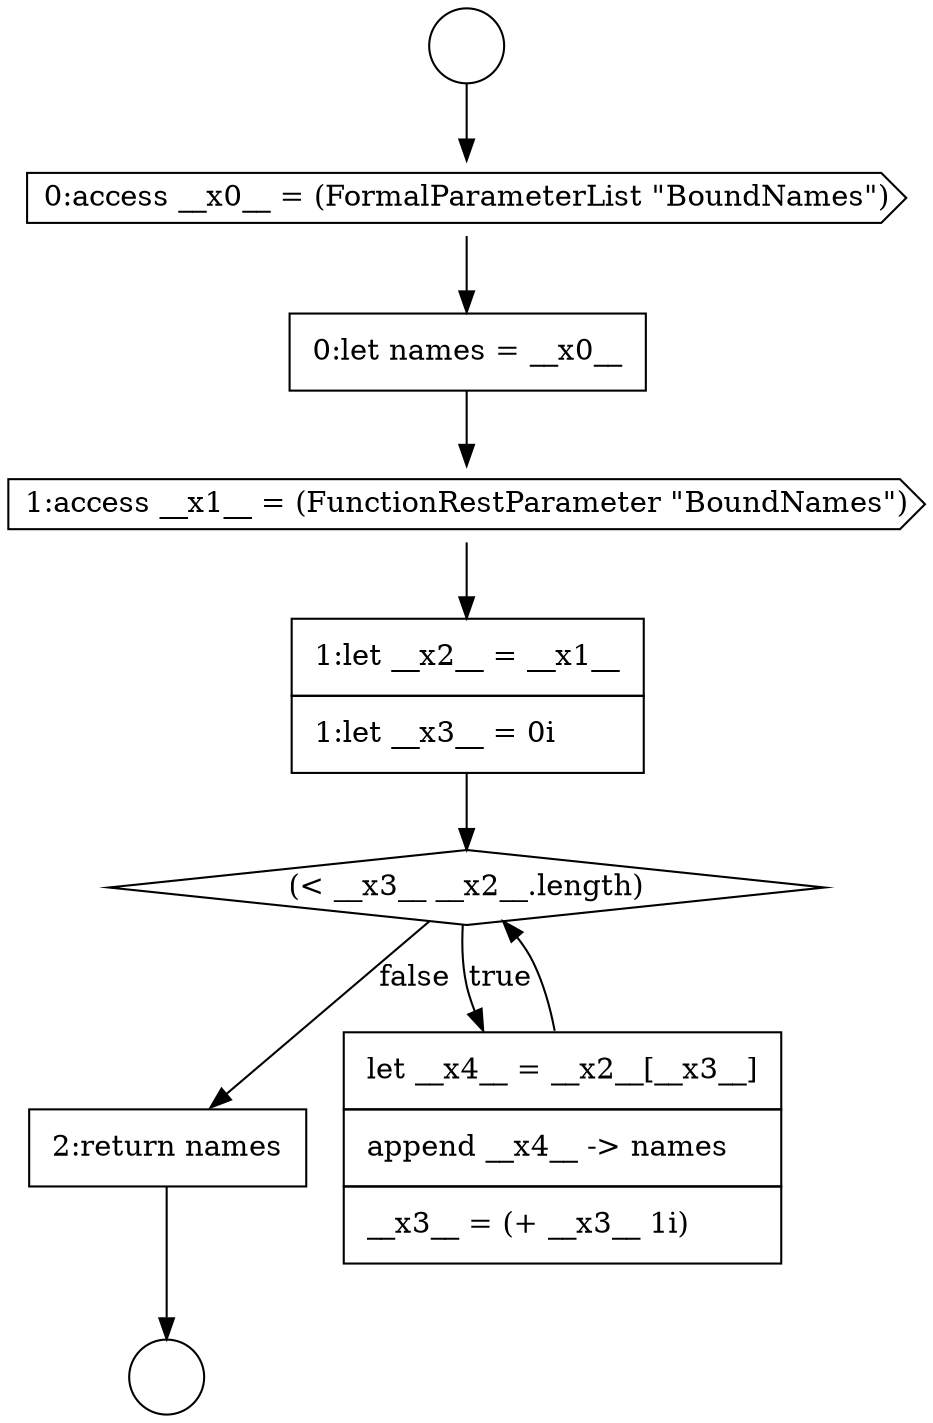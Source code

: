 digraph {
  node7683 [shape=diamond, label=<<font color="black">(&lt; __x3__ __x2__.length)</font>> color="black" fillcolor="white" style=filled]
  node7677 [shape=circle label=" " color="black" fillcolor="white" style=filled]
  node7682 [shape=none, margin=0, label=<<font color="black">
    <table border="0" cellborder="1" cellspacing="0" cellpadding="10">
      <tr><td align="left">1:let __x2__ = __x1__</td></tr>
      <tr><td align="left">1:let __x3__ = 0i</td></tr>
    </table>
  </font>> color="black" fillcolor="white" style=filled]
  node7678 [shape=circle label=" " color="black" fillcolor="white" style=filled]
  node7685 [shape=none, margin=0, label=<<font color="black">
    <table border="0" cellborder="1" cellspacing="0" cellpadding="10">
      <tr><td align="left">2:return names</td></tr>
    </table>
  </font>> color="black" fillcolor="white" style=filled]
  node7680 [shape=none, margin=0, label=<<font color="black">
    <table border="0" cellborder="1" cellspacing="0" cellpadding="10">
      <tr><td align="left">0:let names = __x0__</td></tr>
    </table>
  </font>> color="black" fillcolor="white" style=filled]
  node7684 [shape=none, margin=0, label=<<font color="black">
    <table border="0" cellborder="1" cellspacing="0" cellpadding="10">
      <tr><td align="left">let __x4__ = __x2__[__x3__]</td></tr>
      <tr><td align="left">append __x4__ -&gt; names</td></tr>
      <tr><td align="left">__x3__ = (+ __x3__ 1i)</td></tr>
    </table>
  </font>> color="black" fillcolor="white" style=filled]
  node7681 [shape=cds, label=<<font color="black">1:access __x1__ = (FunctionRestParameter &quot;BoundNames&quot;)</font>> color="black" fillcolor="white" style=filled]
  node7679 [shape=cds, label=<<font color="black">0:access __x0__ = (FormalParameterList &quot;BoundNames&quot;)</font>> color="black" fillcolor="white" style=filled]
  node7680 -> node7681 [ color="black"]
  node7683 -> node7684 [label=<<font color="black">true</font>> color="black"]
  node7683 -> node7685 [label=<<font color="black">false</font>> color="black"]
  node7685 -> node7678 [ color="black"]
  node7679 -> node7680 [ color="black"]
  node7681 -> node7682 [ color="black"]
  node7684 -> node7683 [ color="black"]
  node7682 -> node7683 [ color="black"]
  node7677 -> node7679 [ color="black"]
}
